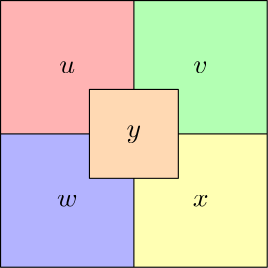 <?xml version="1.0"?>
<!DOCTYPE ipe SYSTEM "ipe.dtd">
<ipe version="70216" creator="Ipe 7.2.16">
<info created="D:20200430174333" modified="D:20200514224014"/>
<preamble>\usepackage{amsmath}
\usepackage{amssymb}
\usepackage{mathtools}
\usepackage{marvosym}</preamble>
<ipestyle name="basic">
<symbol name="arrow/arc(spx)">
<path stroke="sym-stroke" fill="sym-stroke" pen="sym-pen">
0 0 m
-1 0.333 l
-1 -0.333 l
0 0 l
0 0 l
0 0 l
h
</path>
</symbol>
<symbol name="arrow/farc(spx)">
<path stroke="sym-stroke" fill="white" pen="sym-pen">
0 0 m
-1 0.333 l
-1 -0.333 l
0 0 l
0 0 l
0 0 l
h
</path>
</symbol>
<symbol name="arrow/ptarc(spx)">
<path stroke="sym-stroke" fill="sym-stroke" pen="sym-pen">
0 0 m
-1 0.333 l
-0.8 0 l
-1 -0.333 l
0 0 l
0 0 l
0 0 l
h
</path>
</symbol>
<symbol name="arrow/fptarc(spx)">
<path stroke="sym-stroke" fill="white" pen="sym-pen">
0 0 m
-1 0.333 l
-0.8 0 l
-1 -0.333 l
0 0 l
0 0 l
0 0 l
h
</path>
</symbol>
<symbol name="mark/circle(sx)" transformations="translations">
<path fill="sym-stroke">
0.6 0 0 0.6 0 0 e
0.4 0 0 0.4 0 0 e
</path>
</symbol>
<symbol name="mark/disk(sx)" transformations="translations">
<path fill="sym-stroke">
0.6 0 0 0.6 0 0 e
</path>
</symbol>
<symbol name="mark/fdisk(sfx)" transformations="translations">
<group>
<path fill="sym-fill">
0.5 0 0 0.5 0 0 e
</path>
<path fill="sym-stroke" fillrule="eofill">
0.6 0 0 0.6 0 0 e
0.4 0 0 0.4 0 0 e
</path>
</group>
</symbol>
<symbol name="mark/box(sx)" transformations="translations">
<path fill="sym-stroke" fillrule="eofill">
-0.6 -0.6 m
0.6 -0.6 l
0.6 0.6 l
-0.6 0.6 l
-0.6 -0.6 l
-0.6 -0.6 l
-0.6 -0.6 l
h
-0.4 -0.4 m
0.4 -0.4 l
0.4 0.4 l
-0.4 0.4 l
-0.4 -0.4 l
-0.4 -0.4 l
-0.4 -0.4 l
h
</path>
</symbol>
<symbol name="mark/square(sx)" transformations="translations">
<path fill="sym-stroke">
-0.6 -0.6 m
0.6 -0.6 l
0.6 0.6 l
-0.6 0.6 l
-0.6 -0.6 l
-0.6 -0.6 l
-0.6 -0.6 l
h
</path>
</symbol>
<symbol name="mark/fsquare(sfx)" transformations="translations">
<group>
<path fill="sym-fill">
-0.5 -0.5 m
0.5 -0.5 l
0.5 0.5 l
-0.5 0.5 l
-0.5 -0.5 l
-0.5 -0.5 l
-0.5 -0.5 l
h
</path>
<path fill="sym-stroke" fillrule="eofill">
-0.6 -0.6 m
0.6 -0.6 l
0.6 0.6 l
-0.6 0.6 l
-0.6 -0.6 l
-0.6 -0.6 l
-0.6 -0.6 l
h
-0.4 -0.4 m
0.4 -0.4 l
0.4 0.4 l
-0.4 0.4 l
-0.4 -0.4 l
-0.4 -0.4 l
-0.4 -0.4 l
h
</path>
</group>
</symbol>
<symbol name="mark/cross(sx)" transformations="translations">
<group>
<path fill="sym-stroke">
-0.43 -0.57 m
0.57 0.43 l
0.43 0.57 l
-0.57 -0.43 l
-0.43 -0.57 l
-0.43 -0.57 l
-0.43 -0.57 l
h
</path>
<path fill="sym-stroke">
-0.43 0.57 m
0.57 -0.43 l
0.43 -0.57 l
-0.57 0.43 l
-0.43 0.57 l
-0.43 0.57 l
-0.43 0.57 l
h
</path>
</group>
</symbol>
<symbol name="arrow/fnormal(spx)">
<path stroke="sym-stroke" fill="white" pen="sym-pen">
0 0 m
-1 0.333 l
-1 -0.333 l
0 0 l
0 0 l
0 0 l
h
</path>
</symbol>
<symbol name="arrow/pointed(spx)">
<path stroke="sym-stroke" fill="sym-stroke" pen="sym-pen">
0 0 m
-1 0.333 l
-0.8 0 l
-1 -0.333 l
0 0 l
0 0 l
0 0 l
h
</path>
</symbol>
<symbol name="arrow/fpointed(spx)">
<path stroke="sym-stroke" fill="white" pen="sym-pen">
0 0 m
-1 0.333 l
-0.8 0 l
-1 -0.333 l
0 0 l
0 0 l
0 0 l
h
</path>
</symbol>
<symbol name="arrow/linear(spx)">
<path stroke="sym-stroke" pen="sym-pen">
-1 0.333 m
0 0 l
-1 -0.333 l
</path>
</symbol>
<symbol name="arrow/fdouble(spx)">
<path stroke="sym-stroke" fill="white" pen="sym-pen">
0 0 m
-1 0.333 l
-1 -0.333 l
0 0 l
0 0 l
0 0 l
h
-1 0 m
-2 0.333 l
-2 -0.333 l
-1 0 l
-1 0 l
-1 0 l
h
</path>
</symbol>
<symbol name="arrow/double(spx)">
<path stroke="sym-stroke" fill="sym-stroke" pen="sym-pen">
0 0 m
-1 0.333 l
-1 -0.333 l
0 0 l
0 0 l
0 0 l
h
-1 0 m
-2 0.333 l
-2 -0.333 l
-1 0 l
-1 0 l
-1 0 l
h
</path>
</symbol>
<pen name="heavier" value="0.8"/>
<pen name="fat" value="1.2"/>
<pen name="ultrafat" value="2"/>
<pen name="vertex" value="20"/>
<pen name="boundary" value="20"/>
<symbolsize name="large" value="5"/>
<symbolsize name="small" value="2"/>
<symbolsize name="tiny" value="1.1"/>
<arrowsize name="large" value="10"/>
<arrowsize name="small" value="5"/>
<arrowsize name="tiny" value="3"/>
<color name="flatred" value="1 0.7 0.7"/>
<color name="flatgreen" value="0.7 1 0.7"/>
<color name="flatblue" value="0.7 0.7 1"/>
<color name="flatyellow" value="1 1 0.7"/>
<color name="flatorange" value="1 0.85 0.7"/>
<color name="flatcyan" value="0.7 1 1"/>
<color name="flatdarkgray" value="0.7"/>
<color name="flatgray" value="0.8"/>
<color name="flatlightgray" value="0.9"/>
<dashstyle name="dashed" value="[4] 0"/>
<dashstyle name="dotted" value="[1 3] 0"/>
<dashstyle name="dash dotted" value="[4 2 1 2] 0"/>
<dashstyle name="dash dot dotted" value="[4 2 1 2 1 2] 0"/>
<textsize name="large" value="\large"/>
<textsize name="Large" value="\Large"/>
<textsize name="LARGE" value="\LARGE"/>
<textsize name="huge" value="\huge"/>
<textsize name="Huge" value="\Huge"/>
<textsize name="small" value="\small"/>
<textsize name="footnote" value="\footnotesize"/>
<textsize name="tiny" value="\tiny"/>
<textstyle name="center" begin="\begin{center}" end="\end{center}"/>
<textstyle name="itemize" begin="\begin{itemize}" end="\end{itemize}"/>
<textstyle name="item" begin="\begin{itemize}\item{}" end="\end{itemize}"/>
<gridsize name="4 pts" value="4"/>
<gridsize name="8 pts (~3 mm)" value="8"/>
<gridsize name="16 pts (~6 mm)" value="16"/>
<anglesize name="60 deg" value="60"/>
<anglesize name="45 deg" value="45"/>
<anglesize name="30 deg" value="30"/>
<anglesize name="22.5 deg" value="22.5"/>
<anglesize name="15 deg" value="15"/>
<opacity name="10%" value="0.1"/>
<opacity name="30%" value="0.3"/>
<opacity name="50%" value="0.5"/>
<opacity name="75%" value="0.75"/>
<layout paper="640 480" origin="0 0" frame="640 480"/>
<tiling name="falling" angle="-60" step="4" width="1"/>
<tiling name="rising" angle="30" step="4" width="1"/>
</ipestyle>
<page>
<layer name="beta"/>
<layer name="alpha"/>
<layer name="gamma"/>
<view layers="beta" active="alpha"/>
<view layers="alpha" active="alpha"/>
<view layers="gamma" active="alpha"/>
<path layer="alpha" matrix="1 0 0 1 -144 0" fill="flatblue">
176 400 m
176 352 l
224 352 l
224 384 l
240 384 l
240 416 l
208 416 l
208 400 l
h
</path>
<path layer="gamma" matrix="1 0 0 1 -144 112" fill="flatyellow">
208 304 m
208 272 l
224 272 l
224 240 l
272 240 l
272 288 l
240 288 l
240 304 l
h
</path>
<path layer="beta" matrix="1 0 0 1 -192 0" fill="flatorange">
256 416 m
256 384 l
288 384 l
288 416 l
h
</path>
<path matrix="1 0 0 1 -192 0" fill="flatred">
224 448 m
224 400 l
256 400 l
256 416 l
272 416 l
272 448 l
h
</path>
<path matrix="1 0 0 1 -192 0" fill="flatgreen">
272 448 m
272 416 l
288 416 l
288 400 l
320 400 l
320 448 l
h
</path>
<path matrix="1 0 0 1 -192 0" fill="flatyellow">
288 400 m
288 384 l
272 384 l
272 352 l
320 352 l
320 400 l
h
</path>
<path matrix="1 0 0 1 -192 0" fill="flatblue">
224 400 m
224 352 l
272 352 l
272 384 l
256 384 l
256 400 l
h
</path>
<path matrix="1 0 0 1 -192 0" stroke="black">
256 416 m
256 384 l
288 384 l
288 416 l
h
224 448 m
224 400 l
256 400 l
256 416 l
272 416 l
272 448 l
h
272 448 m
272 416 l
288 416 l
288 400 l
320 400 l
320 448 l
h
288 400 m
288 384 l
272 384 l
272 352 l
320 352 l
320 400 l
h
224 400 m
224 352 l
272 352 l
272 384 l
256 384 l
256 400 l
h
</path>
<text matrix="1 0 0 1 -296 -24" transformations="translations" pos="352 448" stroke="black" type="label" width="5.703" height="4.289" depth="0" halign="center" valign="center" style="math">u</text>
<text matrix="1 0 0 1 -248 -8" transformations="translations" pos="352 432" stroke="black" type="label" width="5.187" height="4.289" depth="0" halign="center" valign="center" style="math">v</text>
<text matrix="1 0 0 1 -296 -40" transformations="translations" pos="352 416" stroke="black" type="label" width="7.401" height="4.289" depth="0" halign="center" valign="center" style="math">w</text>
<text matrix="1 0 0 1 -248 -24" transformations="translations" pos="352 400" stroke="black" type="label" width="5.694" height="4.289" depth="0" halign="center" valign="center" style="math">x</text>
<text matrix="1 0 0 1 -272 16" transformations="translations" pos="352 384" stroke="black" type="label" width="5.242" height="4.297" depth="1.93" halign="center" valign="center" style="math">y</text>
<path layer="alpha" matrix="1 0 0 1 -192 0" fill="flatred">
224 448 m
224 400 l
256 400 l
256 416 l
272 416 l
272 448 l
h
</path>
<path matrix="1 0 0 1 -192 0" fill="flatgreen">
272 448 m
272 416 l
288 416 l
288 400 l
320 400 l
320 448 l
h
</path>
<path matrix="1 0 0 1 -192 0" fill="flatyellow">
288 400 m
288 384 l
272 384 l
272 352 l
320 352 l
320 400 l
h
</path>
<text matrix="1 0 0 1 -296 -24" transformations="translations" pos="352 448" stroke="black" type="label" width="5.703" height="4.289" depth="0" halign="center" valign="center" style="math">u</text>
<text matrix="1 0 0 1 -248 -8" transformations="translations" pos="352 432" stroke="black" type="label" width="5.187" height="4.289" depth="0" halign="center" valign="center" style="math">v</text>
<text matrix="1 0 0 1 -296 -40" transformations="translations" pos="352 416" stroke="black" type="label" width="7.401" height="4.289" depth="0" halign="center" valign="center" style="math">w</text>
<text matrix="1 0 0 1 -248 -24" transformations="translations" pos="352 400" stroke="black" type="label" width="5.694" height="4.289" depth="0" halign="center" valign="center" style="math">x</text>
<path layer="gamma" matrix="1 0 0 1 -192 0" fill="flatred">
224 448 m
224 400 l
256 400 l
256 416 l
272 416 l
272 448 l
h
</path>
<path matrix="1 0 0 1 -192 0" fill="flatgreen">
272 448 m
272 416 l
288 416 l
288 400 l
320 400 l
320 448 l
h
</path>
<path matrix="1 0 0 1 -192 0" fill="flatblue">
224 400 m
224 352 l
272 352 l
272 384 l
256 384 l
256 400 l
h
</path>
<text matrix="1 0 0 1 -296 -24" transformations="translations" pos="352 448" stroke="black" type="label" width="5.703" height="4.289" depth="0" halign="center" valign="center" style="math">u</text>
<text matrix="1 0 0 1 -248 -8" transformations="translations" pos="352 432" stroke="black" type="label" width="5.187" height="4.289" depth="0" halign="center" valign="center" style="math">v</text>
<text matrix="1 0 0 1 -296 -40" transformations="translations" pos="352 416" stroke="black" type="label" width="7.401" height="4.289" depth="0" halign="center" valign="center" style="math">w</text>
<text matrix="1 0 0 1 -248 -24" transformations="translations" pos="352 400" stroke="black" type="label" width="5.694" height="4.289" depth="0" halign="center" valign="center" style="math">x</text>
<path layer="alpha" matrix="1 0 0 1 -144 0" stroke="black">
176 448 m
176 400 l
208 400 l
208 416 l
224 416 l
224 448 l
h
224 448 m
224 416 l
240 416 l
240 400 l
272 400 l
272 448 l
h
240 400 m
240 384 l
224 384 l
224 352 l
272 352 l
272 400 l
h
176 400 m
176 352 l
224 352 l
224 384 l
240 384 l
240 416 l
208 416 l
208 400 l
h
</path>
<path layer="gamma" matrix="1 0 0 1 -144 112" stroke="black">
176 336 m
176 288 l
208 288 l
208 304 l
224 304 l
224 336 l
h
224 336 m
224 304 l
240 304 l
240 288 l
272 288 l
272 336 l
h
176 288 m
176 240 l
224 240 l
224 272 l
208 272 l
208 288 l
h
208 304 m
208 272 l
224 272 l
224 240 l
272 240 l
272 288 l
240 288 l
240 304 l
h
</path>
</page>
</ipe>
